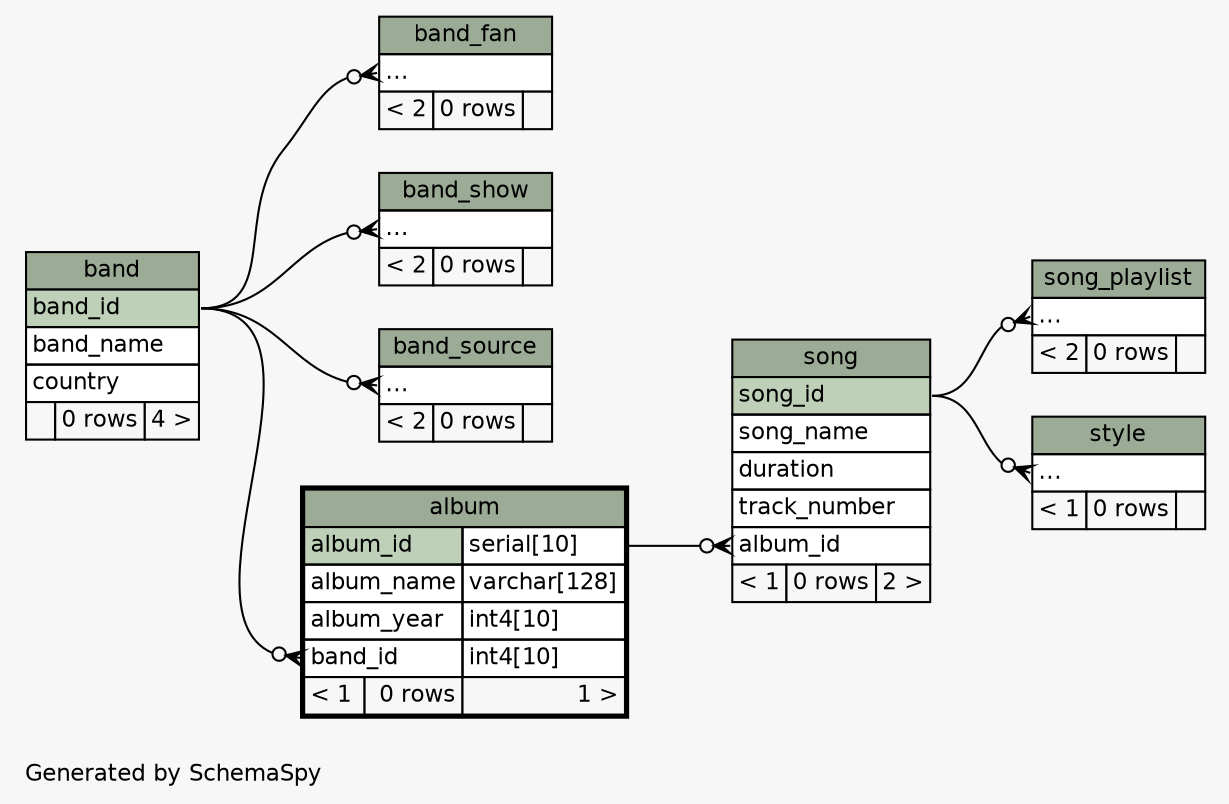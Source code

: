 // dot 2.38.0 on Mac OS X 10.9.3
// SchemaSpy rev 590
digraph "twoDegreesRelationshipsDiagram" {
  graph [
    rankdir="RL"
    bgcolor="#f7f7f7"
    label="\nGenerated by SchemaSpy"
    labeljust="l"
    nodesep="0.18"
    ranksep="0.46"
    fontname="Helvetica"
    fontsize="11"
  ];
  node [
    fontname="Helvetica"
    fontsize="11"
    shape="plaintext"
  ];
  edge [
    arrowsize="0.8"
  ];
  "album":"band_id":w -> "band":"band_id":e [arrowhead=none dir=back arrowtail=crowodot];
  "band_fan":"elipses":w -> "band":"band_id":e [arrowhead=none dir=back arrowtail=crowodot];
  "band_show":"elipses":w -> "band":"band_id":e [arrowhead=none dir=back arrowtail=crowodot];
  "band_source":"elipses":w -> "band":"band_id":e [arrowhead=none dir=back arrowtail=crowodot];
  "song":"album_id":w -> "album":"album_id.type":e [arrowhead=none dir=back arrowtail=crowodot];
  "song_playlist":"elipses":w -> "song":"song_id":e [arrowhead=none dir=back arrowtail=crowodot];
  "style":"elipses":w -> "song":"song_id":e [arrowhead=none dir=back arrowtail=crowodot];
  "album" [
    label=<
    <TABLE BORDER="2" CELLBORDER="1" CELLSPACING="0" BGCOLOR="#ffffff">
      <TR><TD COLSPAN="3" BGCOLOR="#9bab96" ALIGN="CENTER">album</TD></TR>
      <TR><TD PORT="album_id" COLSPAN="2" BGCOLOR="#bed1b8" ALIGN="LEFT">album_id</TD><TD PORT="album_id.type" ALIGN="LEFT">serial[10]</TD></TR>
      <TR><TD PORT="album_name" COLSPAN="2" ALIGN="LEFT">album_name</TD><TD PORT="album_name.type" ALIGN="LEFT">varchar[128]</TD></TR>
      <TR><TD PORT="album_year" COLSPAN="2" ALIGN="LEFT">album_year</TD><TD PORT="album_year.type" ALIGN="LEFT">int4[10]</TD></TR>
      <TR><TD PORT="band_id" COLSPAN="2" ALIGN="LEFT">band_id</TD><TD PORT="band_id.type" ALIGN="LEFT">int4[10]</TD></TR>
      <TR><TD ALIGN="LEFT" BGCOLOR="#f7f7f7">&lt; 1</TD><TD ALIGN="RIGHT" BGCOLOR="#f7f7f7">0 rows</TD><TD ALIGN="RIGHT" BGCOLOR="#f7f7f7">1 &gt;</TD></TR>
    </TABLE>>
    URL="album.html"
    tooltip="album"
  ];
  "band" [
    label=<
    <TABLE BORDER="0" CELLBORDER="1" CELLSPACING="0" BGCOLOR="#ffffff">
      <TR><TD COLSPAN="3" BGCOLOR="#9bab96" ALIGN="CENTER">band</TD></TR>
      <TR><TD PORT="band_id" COLSPAN="3" BGCOLOR="#bed1b8" ALIGN="LEFT">band_id</TD></TR>
      <TR><TD PORT="band_name" COLSPAN="3" ALIGN="LEFT">band_name</TD></TR>
      <TR><TD PORT="country" COLSPAN="3" ALIGN="LEFT">country</TD></TR>
      <TR><TD ALIGN="LEFT" BGCOLOR="#f7f7f7">  </TD><TD ALIGN="RIGHT" BGCOLOR="#f7f7f7">0 rows</TD><TD ALIGN="RIGHT" BGCOLOR="#f7f7f7">4 &gt;</TD></TR>
    </TABLE>>
    URL="band.html"
    tooltip="band"
  ];
  "band_fan" [
    label=<
    <TABLE BORDER="0" CELLBORDER="1" CELLSPACING="0" BGCOLOR="#ffffff">
      <TR><TD COLSPAN="3" BGCOLOR="#9bab96" ALIGN="CENTER">band_fan</TD></TR>
      <TR><TD PORT="elipses" COLSPAN="3" ALIGN="LEFT">...</TD></TR>
      <TR><TD ALIGN="LEFT" BGCOLOR="#f7f7f7">&lt; 2</TD><TD ALIGN="RIGHT" BGCOLOR="#f7f7f7">0 rows</TD><TD ALIGN="RIGHT" BGCOLOR="#f7f7f7">  </TD></TR>
    </TABLE>>
    URL="band_fan.html"
    tooltip="band_fan"
  ];
  "band_show" [
    label=<
    <TABLE BORDER="0" CELLBORDER="1" CELLSPACING="0" BGCOLOR="#ffffff">
      <TR><TD COLSPAN="3" BGCOLOR="#9bab96" ALIGN="CENTER">band_show</TD></TR>
      <TR><TD PORT="elipses" COLSPAN="3" ALIGN="LEFT">...</TD></TR>
      <TR><TD ALIGN="LEFT" BGCOLOR="#f7f7f7">&lt; 2</TD><TD ALIGN="RIGHT" BGCOLOR="#f7f7f7">0 rows</TD><TD ALIGN="RIGHT" BGCOLOR="#f7f7f7">  </TD></TR>
    </TABLE>>
    URL="band_show.html"
    tooltip="band_show"
  ];
  "band_source" [
    label=<
    <TABLE BORDER="0" CELLBORDER="1" CELLSPACING="0" BGCOLOR="#ffffff">
      <TR><TD COLSPAN="3" BGCOLOR="#9bab96" ALIGN="CENTER">band_source</TD></TR>
      <TR><TD PORT="elipses" COLSPAN="3" ALIGN="LEFT">...</TD></TR>
      <TR><TD ALIGN="LEFT" BGCOLOR="#f7f7f7">&lt; 2</TD><TD ALIGN="RIGHT" BGCOLOR="#f7f7f7">0 rows</TD><TD ALIGN="RIGHT" BGCOLOR="#f7f7f7">  </TD></TR>
    </TABLE>>
    URL="band_source.html"
    tooltip="band_source"
  ];
  "song" [
    label=<
    <TABLE BORDER="0" CELLBORDER="1" CELLSPACING="0" BGCOLOR="#ffffff">
      <TR><TD COLSPAN="3" BGCOLOR="#9bab96" ALIGN="CENTER">song</TD></TR>
      <TR><TD PORT="song_id" COLSPAN="3" BGCOLOR="#bed1b8" ALIGN="LEFT">song_id</TD></TR>
      <TR><TD PORT="song_name" COLSPAN="3" ALIGN="LEFT">song_name</TD></TR>
      <TR><TD PORT="duration" COLSPAN="3" ALIGN="LEFT">duration</TD></TR>
      <TR><TD PORT="track_number" COLSPAN="3" ALIGN="LEFT">track_number</TD></TR>
      <TR><TD PORT="album_id" COLSPAN="3" ALIGN="LEFT">album_id</TD></TR>
      <TR><TD ALIGN="LEFT" BGCOLOR="#f7f7f7">&lt; 1</TD><TD ALIGN="RIGHT" BGCOLOR="#f7f7f7">0 rows</TD><TD ALIGN="RIGHT" BGCOLOR="#f7f7f7">2 &gt;</TD></TR>
    </TABLE>>
    URL="song.html"
    tooltip="song"
  ];
  "song_playlist" [
    label=<
    <TABLE BORDER="0" CELLBORDER="1" CELLSPACING="0" BGCOLOR="#ffffff">
      <TR><TD COLSPAN="3" BGCOLOR="#9bab96" ALIGN="CENTER">song_playlist</TD></TR>
      <TR><TD PORT="elipses" COLSPAN="3" ALIGN="LEFT">...</TD></TR>
      <TR><TD ALIGN="LEFT" BGCOLOR="#f7f7f7">&lt; 2</TD><TD ALIGN="RIGHT" BGCOLOR="#f7f7f7">0 rows</TD><TD ALIGN="RIGHT" BGCOLOR="#f7f7f7">  </TD></TR>
    </TABLE>>
    URL="song_playlist.html"
    tooltip="song_playlist"
  ];
  "style" [
    label=<
    <TABLE BORDER="0" CELLBORDER="1" CELLSPACING="0" BGCOLOR="#ffffff">
      <TR><TD COLSPAN="3" BGCOLOR="#9bab96" ALIGN="CENTER">style</TD></TR>
      <TR><TD PORT="elipses" COLSPAN="3" ALIGN="LEFT">...</TD></TR>
      <TR><TD ALIGN="LEFT" BGCOLOR="#f7f7f7">&lt; 1</TD><TD ALIGN="RIGHT" BGCOLOR="#f7f7f7">0 rows</TD><TD ALIGN="RIGHT" BGCOLOR="#f7f7f7">  </TD></TR>
    </TABLE>>
    URL="style.html"
    tooltip="style"
  ];
}
